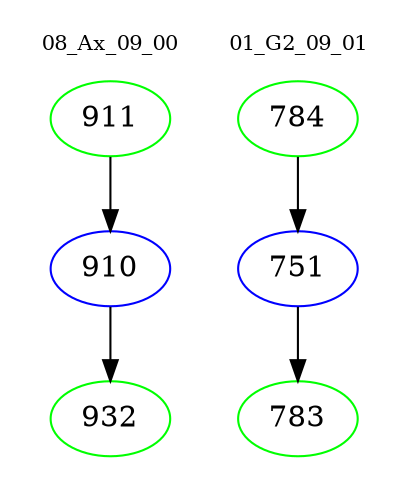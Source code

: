 digraph{
subgraph cluster_0 {
color = white
label = "08_Ax_09_00";
fontsize=10;
T0_911 [label="911", color="green"]
T0_911 -> T0_910 [color="black"]
T0_910 [label="910", color="blue"]
T0_910 -> T0_932 [color="black"]
T0_932 [label="932", color="green"]
}
subgraph cluster_1 {
color = white
label = "01_G2_09_01";
fontsize=10;
T1_784 [label="784", color="green"]
T1_784 -> T1_751 [color="black"]
T1_751 [label="751", color="blue"]
T1_751 -> T1_783 [color="black"]
T1_783 [label="783", color="green"]
}
}
